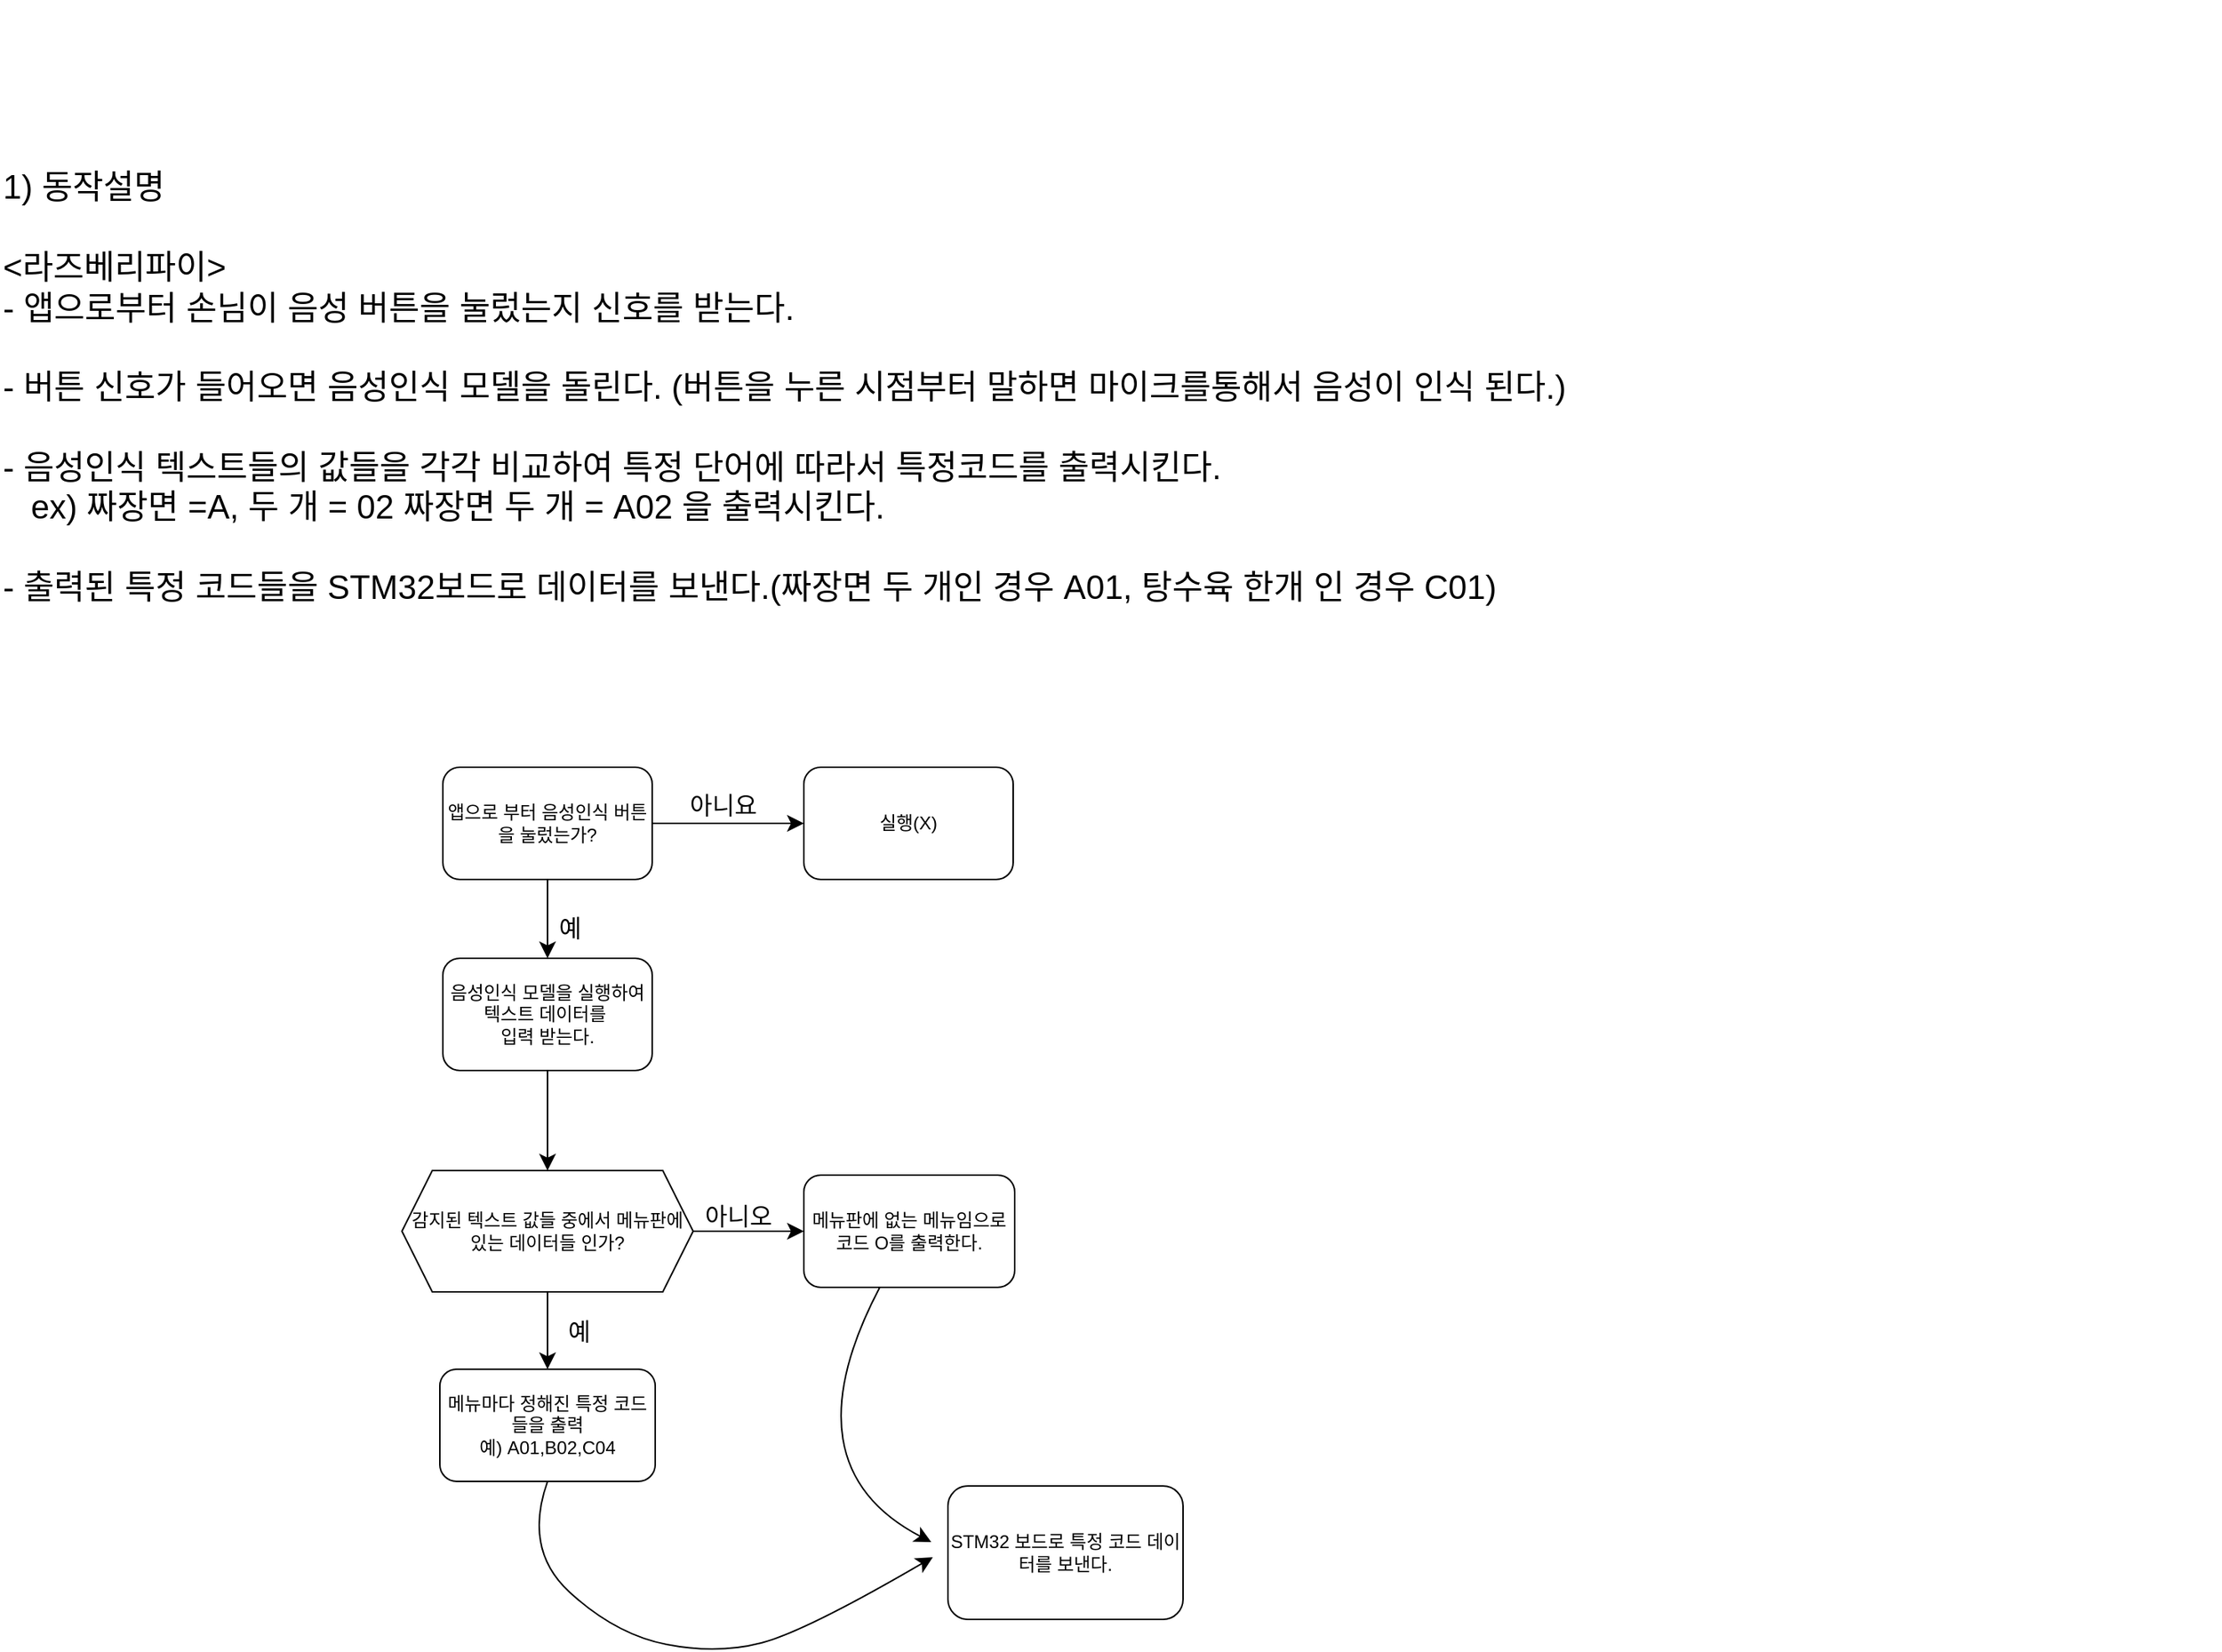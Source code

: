 <mxfile version="24.1.0" type="device">
  <diagram name="페이지-1" id="ZxSuGaBZ27iAXOixekQ3">
    <mxGraphModel dx="2537" dy="1512" grid="0" gridSize="10" guides="1" tooltips="1" connect="1" arrows="1" fold="1" page="0" pageScale="1" pageWidth="827" pageHeight="1169" math="0" shadow="0">
      <root>
        <mxCell id="0" />
        <mxCell id="1" parent="0" />
        <mxCell id="7NB57l1bS7LqxyseAP4N-2" style="edgeStyle=none;curved=1;rounded=0;orthogonalLoop=1;jettySize=auto;html=1;exitX=0;exitY=1;exitDx=0;exitDy=0;fontSize=12;startSize=8;endSize=8;" edge="1" parent="1">
          <mxGeometry relative="1" as="geometry">
            <mxPoint x="-107" y="208.97" as="sourcePoint" />
            <mxPoint x="-107" y="208.97" as="targetPoint" />
          </mxGeometry>
        </mxCell>
        <mxCell id="7NB57l1bS7LqxyseAP4N-17" style="edgeStyle=none;curved=1;rounded=0;orthogonalLoop=1;jettySize=auto;html=1;entryX=0;entryY=0.5;entryDx=0;entryDy=0;fontSize=12;startSize=8;endSize=8;" edge="1" parent="1" source="7NB57l1bS7LqxyseAP4N-4" target="7NB57l1bS7LqxyseAP4N-16">
          <mxGeometry relative="1" as="geometry" />
        </mxCell>
        <mxCell id="7NB57l1bS7LqxyseAP4N-18" style="edgeStyle=none;curved=1;rounded=0;orthogonalLoop=1;jettySize=auto;html=1;entryX=0.5;entryY=0;entryDx=0;entryDy=0;fontSize=12;startSize=8;endSize=8;" edge="1" parent="1" source="7NB57l1bS7LqxyseAP4N-4" target="7NB57l1bS7LqxyseAP4N-15">
          <mxGeometry relative="1" as="geometry" />
        </mxCell>
        <mxCell id="7NB57l1bS7LqxyseAP4N-4" value="앱으로 부터 음성인식 버튼을 눌렀는가?" style="rounded=1;whiteSpace=wrap;html=1;" vertex="1" parent="1">
          <mxGeometry x="-138" y="351" width="138" height="74" as="geometry" />
        </mxCell>
        <mxCell id="7NB57l1bS7LqxyseAP4N-9" style="edgeStyle=none;curved=1;rounded=0;orthogonalLoop=1;jettySize=auto;html=1;exitX=0;exitY=1;exitDx=0;exitDy=0;fontSize=12;startSize=8;endSize=8;" edge="1" parent="1">
          <mxGeometry relative="1" as="geometry">
            <mxPoint x="-107" y="208.97" as="sourcePoint" />
            <mxPoint x="-107" y="208.97" as="targetPoint" />
          </mxGeometry>
        </mxCell>
        <mxCell id="7NB57l1bS7LqxyseAP4N-20" style="edgeStyle=none;curved=1;rounded=0;orthogonalLoop=1;jettySize=auto;html=1;entryX=0.5;entryY=0;entryDx=0;entryDy=0;fontSize=12;startSize=8;endSize=8;" edge="1" parent="1" source="7NB57l1bS7LqxyseAP4N-11" target="7NB57l1bS7LqxyseAP4N-28">
          <mxGeometry relative="1" as="geometry">
            <mxPoint x="-69" y="753" as="targetPoint" />
          </mxGeometry>
        </mxCell>
        <mxCell id="7NB57l1bS7LqxyseAP4N-31" style="edgeStyle=none;curved=1;rounded=0;orthogonalLoop=1;jettySize=auto;html=1;entryX=0;entryY=0.5;entryDx=0;entryDy=0;fontSize=12;startSize=8;endSize=8;" edge="1" parent="1" source="7NB57l1bS7LqxyseAP4N-11" target="7NB57l1bS7LqxyseAP4N-30">
          <mxGeometry relative="1" as="geometry" />
        </mxCell>
        <mxCell id="7NB57l1bS7LqxyseAP4N-11" value="&lt;font&gt;감지된 텍스트 값들 중에서 메뉴판에 있는 데이터들 인가?&lt;/font&gt;" style="shape=hexagon;perimeter=hexagonPerimeter2;whiteSpace=wrap;html=1;fixedSize=1;" vertex="1" parent="1">
          <mxGeometry x="-165" y="617" width="192" height="80" as="geometry" />
        </mxCell>
        <mxCell id="7NB57l1bS7LqxyseAP4N-19" style="edgeStyle=none;curved=1;rounded=0;orthogonalLoop=1;jettySize=auto;html=1;entryX=0.5;entryY=0;entryDx=0;entryDy=0;fontSize=12;startSize=8;endSize=8;" edge="1" parent="1" source="7NB57l1bS7LqxyseAP4N-15" target="7NB57l1bS7LqxyseAP4N-11">
          <mxGeometry relative="1" as="geometry" />
        </mxCell>
        <mxCell id="7NB57l1bS7LqxyseAP4N-15" value="&lt;font&gt;음성인식 모델을 실행하여 텍스트 데이터를&amp;nbsp;&lt;/font&gt;&lt;div&gt;입력 받는다.&lt;/div&gt;" style="rounded=1;whiteSpace=wrap;html=1;" vertex="1" parent="1">
          <mxGeometry x="-138" y="477" width="138" height="74" as="geometry" />
        </mxCell>
        <mxCell id="7NB57l1bS7LqxyseAP4N-16" value="실행(X)" style="rounded=1;whiteSpace=wrap;html=1;" vertex="1" parent="1">
          <mxGeometry x="100" y="351" width="138" height="74" as="geometry" />
        </mxCell>
        <mxCell id="7NB57l1bS7LqxyseAP4N-26" value="아니요" style="text;html=1;align=center;verticalAlign=middle;whiteSpace=wrap;rounded=0;fontSize=16;" vertex="1" parent="1">
          <mxGeometry x="-34" y="371" width="162" height="9" as="geometry" />
        </mxCell>
        <mxCell id="7NB57l1bS7LqxyseAP4N-27" value="예" style="text;html=1;align=center;verticalAlign=middle;whiteSpace=wrap;rounded=0;fontSize=16;" vertex="1" parent="1">
          <mxGeometry x="-135" y="452" width="162" height="9" as="geometry" />
        </mxCell>
        <mxCell id="7NB57l1bS7LqxyseAP4N-34" style="edgeStyle=none;curved=1;rounded=0;orthogonalLoop=1;jettySize=auto;html=1;fontSize=12;startSize=8;endSize=8;exitX=0.5;exitY=1;exitDx=0;exitDy=0;" edge="1" parent="1" source="7NB57l1bS7LqxyseAP4N-28">
          <mxGeometry relative="1" as="geometry">
            <mxPoint x="185" y="872" as="targetPoint" />
            <mxPoint x="-67" y="827" as="sourcePoint" />
            <Array as="points">
              <mxPoint x="-85" y="867" />
              <mxPoint x="-24" y="923" />
              <mxPoint x="43" y="936" />
              <mxPoint x="101" y="921" />
            </Array>
          </mxGeometry>
        </mxCell>
        <mxCell id="7NB57l1bS7LqxyseAP4N-28" value="&lt;font&gt;메뉴마다 정해진 특정 코드들을 출력&lt;/font&gt;&lt;div&gt;&lt;font&gt;예) A01,B02,C04&lt;/font&gt;&lt;/div&gt;" style="rounded=1;whiteSpace=wrap;html=1;" vertex="1" parent="1">
          <mxGeometry x="-140" y="748" width="142" height="74" as="geometry" />
        </mxCell>
        <mxCell id="7NB57l1bS7LqxyseAP4N-29" value="예" style="text;html=1;align=center;verticalAlign=middle;whiteSpace=wrap;rounded=0;fontSize=16;" vertex="1" parent="1">
          <mxGeometry x="-78" y="708" width="60" height="30" as="geometry" />
        </mxCell>
        <mxCell id="7NB57l1bS7LqxyseAP4N-33" style="edgeStyle=none;curved=1;rounded=0;orthogonalLoop=1;jettySize=auto;html=1;fontSize=12;startSize=8;endSize=8;" edge="1" parent="1" source="7NB57l1bS7LqxyseAP4N-30">
          <mxGeometry relative="1" as="geometry">
            <mxPoint x="184" y="862" as="targetPoint" />
            <Array as="points">
              <mxPoint x="88" y="812" />
            </Array>
          </mxGeometry>
        </mxCell>
        <mxCell id="7NB57l1bS7LqxyseAP4N-30" value="메뉴판에 없는 메뉴임으로 코드 O를 출력한다." style="rounded=1;whiteSpace=wrap;html=1;" vertex="1" parent="1">
          <mxGeometry x="100" y="620" width="139" height="74" as="geometry" />
        </mxCell>
        <mxCell id="7NB57l1bS7LqxyseAP4N-32" value="아니오" style="text;html=1;align=center;verticalAlign=middle;whiteSpace=wrap;rounded=0;fontSize=16;" vertex="1" parent="1">
          <mxGeometry x="27" y="632" width="60" height="30" as="geometry" />
        </mxCell>
        <mxCell id="7NB57l1bS7LqxyseAP4N-35" value="STM32 보드로 특정 코드 데이터를 보낸다." style="rounded=1;whiteSpace=wrap;html=1;" vertex="1" parent="1">
          <mxGeometry x="195" y="825" width="155" height="88" as="geometry" />
        </mxCell>
        <mxCell id="7NB57l1bS7LqxyseAP4N-37" value="&lt;div style=&quot;font-size: 22px;&quot;&gt;&lt;font style=&quot;font-size: 22px;&quot;&gt;1) 동작설명&lt;/font&gt;&lt;/div&gt;&lt;div style=&quot;font-size: 22px;&quot;&gt;&lt;font style=&quot;font-size: 22px;&quot;&gt;&lt;br style=&quot;font-size: 22px;&quot;&gt;&lt;/font&gt;&lt;/div&gt;&lt;div style=&quot;font-size: 22px;&quot;&gt;&lt;font style=&quot;font-size: 22px;&quot;&gt;&amp;lt;라즈베리파이&amp;gt;&lt;/font&gt;&lt;/div&gt;&lt;div style=&quot;font-size: 22px;&quot;&gt;&lt;font style=&quot;font-size: 22px;&quot;&gt;- 앱으로부터 손님이 음성 버튼을 눌렀는지 신호를 받는다.&lt;/font&gt;&lt;/div&gt;&lt;div style=&quot;font-size: 22px;&quot;&gt;&lt;font style=&quot;font-size: 22px;&quot;&gt;&lt;br style=&quot;font-size: 22px;&quot;&gt;&lt;/font&gt;&lt;/div&gt;&lt;div style=&quot;font-size: 22px;&quot;&gt;&lt;font style=&quot;font-size: 22px;&quot;&gt;- 버튼 신호가 들어오면 음성인식 모델을 돌린다. (버튼을 누른 시점부터 말하면 마이크를통해서 음성이 인식 된다.)&lt;/font&gt;&lt;/div&gt;&lt;div style=&quot;font-size: 22px;&quot;&gt;&lt;font style=&quot;font-size: 22px;&quot;&gt;&lt;br style=&quot;font-size: 22px;&quot;&gt;&lt;/font&gt;&lt;/div&gt;&lt;div style=&quot;font-size: 22px;&quot;&gt;&lt;font style=&quot;font-size: 22px;&quot;&gt;- 음성인식 텍스트들의 값들을 각각 비교하여 특정 단어에 따라서 특정코드를 출력시킨다.&lt;/font&gt;&lt;/div&gt;&lt;div style=&quot;font-size: 22px;&quot;&gt;&lt;font style=&quot;font-size: 22px;&quot;&gt;&amp;nbsp; &amp;nbsp;ex) 짜장면 =A, 두 개 = 02 짜장면 두 개 = A02 을 출력시킨다.&lt;/font&gt;&lt;/div&gt;&lt;div style=&quot;font-size: 22px;&quot;&gt;&lt;font style=&quot;font-size: 22px;&quot;&gt;&lt;br style=&quot;font-size: 22px;&quot;&gt;&lt;/font&gt;&lt;/div&gt;&lt;font style=&quot;font-size: 22px;&quot;&gt;&lt;span style=&quot;background-color: initial; font-size: 22px;&quot;&gt;- 출력된 특정 코드들을 STM32보드로 데이터를 보낸다.(짜장면 두 개인 경우 A01, 탕수육 한개 인 경우 C01)&lt;/span&gt;&lt;/font&gt;" style="text;html=1;align=left;verticalAlign=middle;whiteSpace=wrap;rounded=0;fontSize=22;" vertex="1" parent="1">
          <mxGeometry x="-430" y="-155" width="1464" height="512" as="geometry" />
        </mxCell>
      </root>
    </mxGraphModel>
  </diagram>
</mxfile>
